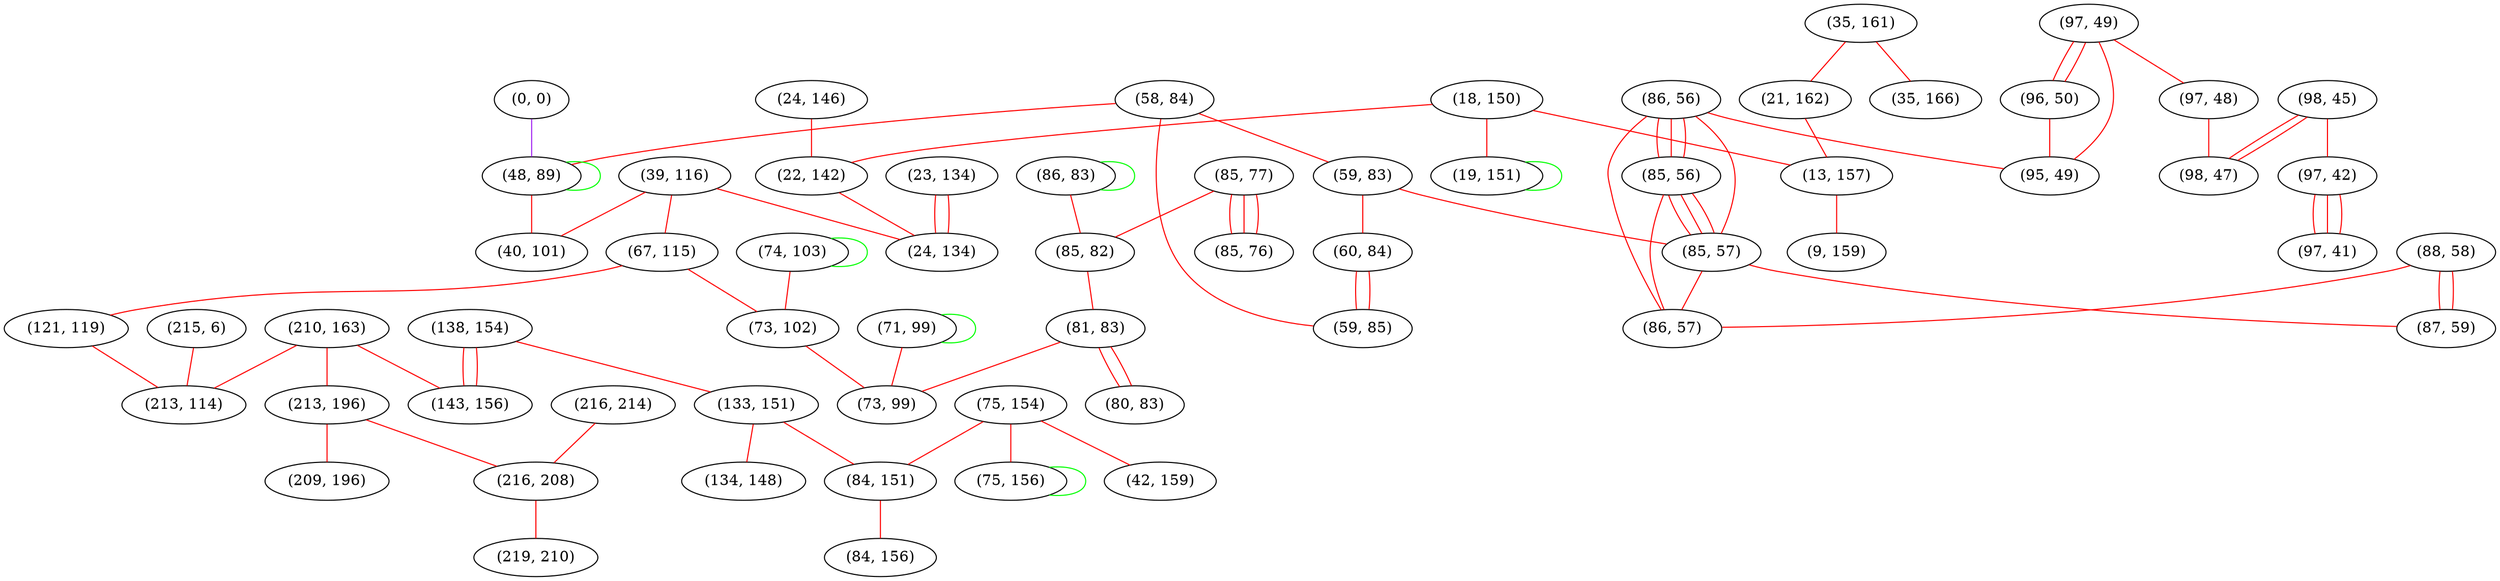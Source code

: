 graph "" {
"(18, 150)";
"(210, 163)";
"(58, 84)";
"(86, 56)";
"(85, 56)";
"(97, 49)";
"(88, 58)";
"(86, 83)";
"(75, 154)";
"(0, 0)";
"(138, 154)";
"(48, 89)";
"(216, 214)";
"(133, 151)";
"(85, 77)";
"(39, 116)";
"(84, 151)";
"(24, 146)";
"(85, 82)";
"(97, 48)";
"(35, 161)";
"(21, 162)";
"(59, 83)";
"(22, 142)";
"(98, 45)";
"(60, 84)";
"(13, 157)";
"(97, 42)";
"(23, 134)";
"(67, 115)";
"(85, 57)";
"(86, 57)";
"(81, 83)";
"(74, 103)";
"(24, 134)";
"(75, 156)";
"(96, 50)";
"(213, 196)";
"(97, 41)";
"(9, 159)";
"(87, 59)";
"(80, 83)";
"(216, 208)";
"(40, 101)";
"(85, 76)";
"(209, 196)";
"(121, 119)";
"(42, 159)";
"(71, 99)";
"(84, 156)";
"(59, 85)";
"(73, 102)";
"(219, 210)";
"(73, 99)";
"(95, 49)";
"(143, 156)";
"(134, 148)";
"(35, 166)";
"(98, 47)";
"(19, 151)";
"(215, 6)";
"(213, 114)";
"(18, 150)" -- "(19, 151)"  [color=red, key=0, weight=1];
"(18, 150)" -- "(13, 157)"  [color=red, key=0, weight=1];
"(18, 150)" -- "(22, 142)"  [color=red, key=0, weight=1];
"(210, 163)" -- "(143, 156)"  [color=red, key=0, weight=1];
"(210, 163)" -- "(213, 196)"  [color=red, key=0, weight=1];
"(210, 163)" -- "(213, 114)"  [color=red, key=0, weight=1];
"(58, 84)" -- "(48, 89)"  [color=red, key=0, weight=1];
"(58, 84)" -- "(59, 83)"  [color=red, key=0, weight=1];
"(58, 84)" -- "(59, 85)"  [color=red, key=0, weight=1];
"(86, 56)" -- "(85, 57)"  [color=red, key=0, weight=1];
"(86, 56)" -- "(86, 57)"  [color=red, key=0, weight=1];
"(86, 56)" -- "(85, 56)"  [color=red, key=0, weight=1];
"(86, 56)" -- "(85, 56)"  [color=red, key=1, weight=1];
"(86, 56)" -- "(85, 56)"  [color=red, key=2, weight=1];
"(86, 56)" -- "(95, 49)"  [color=red, key=0, weight=1];
"(85, 56)" -- "(85, 57)"  [color=red, key=0, weight=1];
"(85, 56)" -- "(85, 57)"  [color=red, key=1, weight=1];
"(85, 56)" -- "(85, 57)"  [color=red, key=2, weight=1];
"(85, 56)" -- "(86, 57)"  [color=red, key=0, weight=1];
"(97, 49)" -- "(97, 48)"  [color=red, key=0, weight=1];
"(97, 49)" -- "(96, 50)"  [color=red, key=0, weight=1];
"(97, 49)" -- "(96, 50)"  [color=red, key=1, weight=1];
"(97, 49)" -- "(95, 49)"  [color=red, key=0, weight=1];
"(88, 58)" -- "(87, 59)"  [color=red, key=0, weight=1];
"(88, 58)" -- "(87, 59)"  [color=red, key=1, weight=1];
"(88, 58)" -- "(86, 57)"  [color=red, key=0, weight=1];
"(86, 83)" -- "(86, 83)"  [color=green, key=0, weight=2];
"(86, 83)" -- "(85, 82)"  [color=red, key=0, weight=1];
"(75, 154)" -- "(42, 159)"  [color=red, key=0, weight=1];
"(75, 154)" -- "(84, 151)"  [color=red, key=0, weight=1];
"(75, 154)" -- "(75, 156)"  [color=red, key=0, weight=1];
"(0, 0)" -- "(48, 89)"  [color=purple, key=0, weight=4];
"(138, 154)" -- "(143, 156)"  [color=red, key=0, weight=1];
"(138, 154)" -- "(143, 156)"  [color=red, key=1, weight=1];
"(138, 154)" -- "(133, 151)"  [color=red, key=0, weight=1];
"(48, 89)" -- "(48, 89)"  [color=green, key=0, weight=2];
"(48, 89)" -- "(40, 101)"  [color=red, key=0, weight=1];
"(216, 214)" -- "(216, 208)"  [color=red, key=0, weight=1];
"(133, 151)" -- "(134, 148)"  [color=red, key=0, weight=1];
"(133, 151)" -- "(84, 151)"  [color=red, key=0, weight=1];
"(85, 77)" -- "(85, 76)"  [color=red, key=0, weight=1];
"(85, 77)" -- "(85, 76)"  [color=red, key=1, weight=1];
"(85, 77)" -- "(85, 76)"  [color=red, key=2, weight=1];
"(85, 77)" -- "(85, 82)"  [color=red, key=0, weight=1];
"(39, 116)" -- "(24, 134)"  [color=red, key=0, weight=1];
"(39, 116)" -- "(40, 101)"  [color=red, key=0, weight=1];
"(39, 116)" -- "(67, 115)"  [color=red, key=0, weight=1];
"(84, 151)" -- "(84, 156)"  [color=red, key=0, weight=1];
"(24, 146)" -- "(22, 142)"  [color=red, key=0, weight=1];
"(85, 82)" -- "(81, 83)"  [color=red, key=0, weight=1];
"(97, 48)" -- "(98, 47)"  [color=red, key=0, weight=1];
"(35, 161)" -- "(21, 162)"  [color=red, key=0, weight=1];
"(35, 161)" -- "(35, 166)"  [color=red, key=0, weight=1];
"(21, 162)" -- "(13, 157)"  [color=red, key=0, weight=1];
"(59, 83)" -- "(85, 57)"  [color=red, key=0, weight=1];
"(59, 83)" -- "(60, 84)"  [color=red, key=0, weight=1];
"(22, 142)" -- "(24, 134)"  [color=red, key=0, weight=1];
"(98, 45)" -- "(98, 47)"  [color=red, key=0, weight=1];
"(98, 45)" -- "(98, 47)"  [color=red, key=1, weight=1];
"(98, 45)" -- "(97, 42)"  [color=red, key=0, weight=1];
"(60, 84)" -- "(59, 85)"  [color=red, key=0, weight=1];
"(60, 84)" -- "(59, 85)"  [color=red, key=1, weight=1];
"(13, 157)" -- "(9, 159)"  [color=red, key=0, weight=1];
"(97, 42)" -- "(97, 41)"  [color=red, key=0, weight=1];
"(97, 42)" -- "(97, 41)"  [color=red, key=1, weight=1];
"(97, 42)" -- "(97, 41)"  [color=red, key=2, weight=1];
"(23, 134)" -- "(24, 134)"  [color=red, key=0, weight=1];
"(23, 134)" -- "(24, 134)"  [color=red, key=1, weight=1];
"(67, 115)" -- "(73, 102)"  [color=red, key=0, weight=1];
"(67, 115)" -- "(121, 119)"  [color=red, key=0, weight=1];
"(85, 57)" -- "(87, 59)"  [color=red, key=0, weight=1];
"(85, 57)" -- "(86, 57)"  [color=red, key=0, weight=1];
"(81, 83)" -- "(80, 83)"  [color=red, key=0, weight=1];
"(81, 83)" -- "(80, 83)"  [color=red, key=1, weight=1];
"(81, 83)" -- "(73, 99)"  [color=red, key=0, weight=1];
"(74, 103)" -- "(74, 103)"  [color=green, key=0, weight=2];
"(74, 103)" -- "(73, 102)"  [color=red, key=0, weight=1];
"(75, 156)" -- "(75, 156)"  [color=green, key=0, weight=2];
"(96, 50)" -- "(95, 49)"  [color=red, key=0, weight=1];
"(213, 196)" -- "(216, 208)"  [color=red, key=0, weight=1];
"(213, 196)" -- "(209, 196)"  [color=red, key=0, weight=1];
"(216, 208)" -- "(219, 210)"  [color=red, key=0, weight=1];
"(121, 119)" -- "(213, 114)"  [color=red, key=0, weight=1];
"(71, 99)" -- "(71, 99)"  [color=green, key=0, weight=2];
"(71, 99)" -- "(73, 99)"  [color=red, key=0, weight=1];
"(73, 102)" -- "(73, 99)"  [color=red, key=0, weight=1];
"(19, 151)" -- "(19, 151)"  [color=green, key=0, weight=2];
"(215, 6)" -- "(213, 114)"  [color=red, key=0, weight=1];
}
